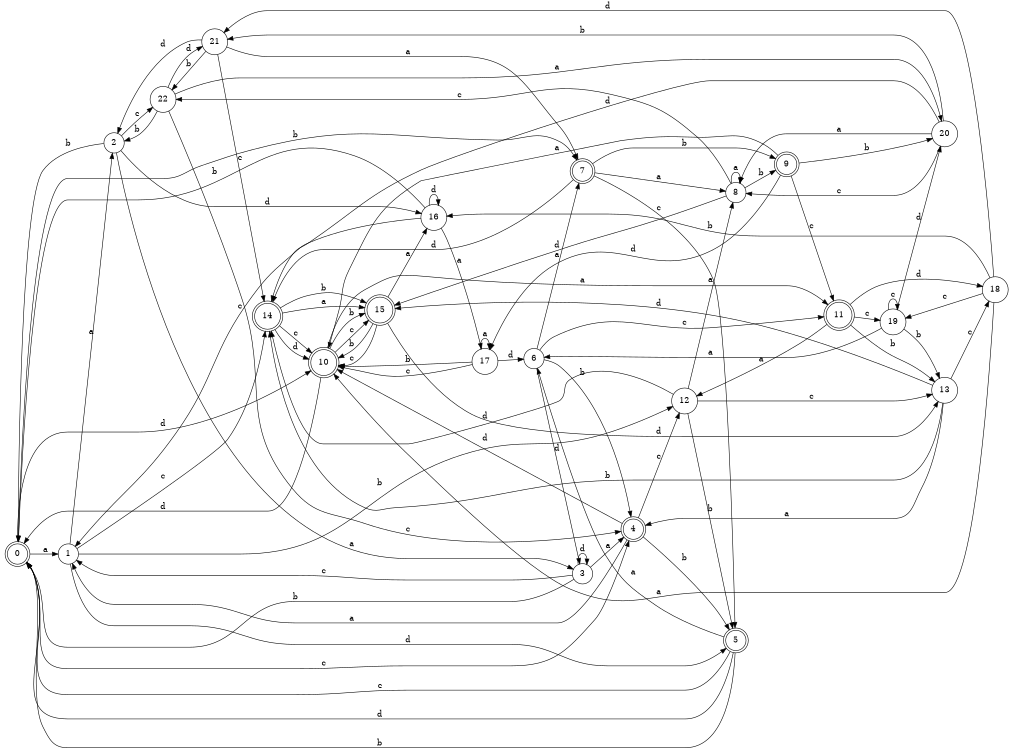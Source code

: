 digraph n19_4 {
__start0 [label="" shape="none"];

rankdir=LR;
size="8,5";

s0 [style="rounded,filled", color="black", fillcolor="white" shape="doublecircle", label="0"];
s1 [style="filled", color="black", fillcolor="white" shape="circle", label="1"];
s2 [style="filled", color="black", fillcolor="white" shape="circle", label="2"];
s3 [style="filled", color="black", fillcolor="white" shape="circle", label="3"];
s4 [style="rounded,filled", color="black", fillcolor="white" shape="doublecircle", label="4"];
s5 [style="rounded,filled", color="black", fillcolor="white" shape="doublecircle", label="5"];
s6 [style="filled", color="black", fillcolor="white" shape="circle", label="6"];
s7 [style="rounded,filled", color="black", fillcolor="white" shape="doublecircle", label="7"];
s8 [style="filled", color="black", fillcolor="white" shape="circle", label="8"];
s9 [style="rounded,filled", color="black", fillcolor="white" shape="doublecircle", label="9"];
s10 [style="rounded,filled", color="black", fillcolor="white" shape="doublecircle", label="10"];
s11 [style="rounded,filled", color="black", fillcolor="white" shape="doublecircle", label="11"];
s12 [style="filled", color="black", fillcolor="white" shape="circle", label="12"];
s13 [style="filled", color="black", fillcolor="white" shape="circle", label="13"];
s14 [style="rounded,filled", color="black", fillcolor="white" shape="doublecircle", label="14"];
s15 [style="rounded,filled", color="black", fillcolor="white" shape="doublecircle", label="15"];
s16 [style="filled", color="black", fillcolor="white" shape="circle", label="16"];
s17 [style="filled", color="black", fillcolor="white" shape="circle", label="17"];
s18 [style="filled", color="black", fillcolor="white" shape="circle", label="18"];
s19 [style="filled", color="black", fillcolor="white" shape="circle", label="19"];
s20 [style="filled", color="black", fillcolor="white" shape="circle", label="20"];
s21 [style="filled", color="black", fillcolor="white" shape="circle", label="21"];
s22 [style="filled", color="black", fillcolor="white" shape="circle", label="22"];
s0 -> s1 [label="a"];
s0 -> s7 [label="b"];
s0 -> s4 [label="c"];
s0 -> s10 [label="d"];
s1 -> s2 [label="a"];
s1 -> s12 [label="b"];
s1 -> s14 [label="c"];
s1 -> s5 [label="d"];
s2 -> s3 [label="a"];
s2 -> s0 [label="b"];
s2 -> s22 [label="c"];
s2 -> s16 [label="d"];
s3 -> s4 [label="a"];
s3 -> s0 [label="b"];
s3 -> s1 [label="c"];
s3 -> s3 [label="d"];
s4 -> s1 [label="a"];
s4 -> s5 [label="b"];
s4 -> s12 [label="c"];
s4 -> s10 [label="d"];
s5 -> s6 [label="a"];
s5 -> s0 [label="b"];
s5 -> s0 [label="c"];
s5 -> s0 [label="d"];
s6 -> s7 [label="a"];
s6 -> s4 [label="b"];
s6 -> s11 [label="c"];
s6 -> s3 [label="d"];
s7 -> s8 [label="a"];
s7 -> s9 [label="b"];
s7 -> s5 [label="c"];
s7 -> s14 [label="d"];
s8 -> s8 [label="a"];
s8 -> s9 [label="b"];
s8 -> s22 [label="c"];
s8 -> s15 [label="d"];
s9 -> s10 [label="a"];
s9 -> s20 [label="b"];
s9 -> s11 [label="c"];
s9 -> s17 [label="d"];
s10 -> s11 [label="a"];
s10 -> s15 [label="b"];
s10 -> s15 [label="c"];
s10 -> s0 [label="d"];
s11 -> s12 [label="a"];
s11 -> s13 [label="b"];
s11 -> s19 [label="c"];
s11 -> s18 [label="d"];
s12 -> s8 [label="a"];
s12 -> s5 [label="b"];
s12 -> s13 [label="c"];
s12 -> s14 [label="d"];
s13 -> s4 [label="a"];
s13 -> s14 [label="b"];
s13 -> s18 [label="c"];
s13 -> s15 [label="d"];
s14 -> s15 [label="a"];
s14 -> s15 [label="b"];
s14 -> s10 [label="c"];
s14 -> s10 [label="d"];
s15 -> s16 [label="a"];
s15 -> s10 [label="b"];
s15 -> s10 [label="c"];
s15 -> s13 [label="d"];
s16 -> s17 [label="a"];
s16 -> s0 [label="b"];
s16 -> s1 [label="c"];
s16 -> s16 [label="d"];
s17 -> s17 [label="a"];
s17 -> s10 [label="b"];
s17 -> s10 [label="c"];
s17 -> s6 [label="d"];
s18 -> s10 [label="a"];
s18 -> s16 [label="b"];
s18 -> s19 [label="c"];
s18 -> s21 [label="d"];
s19 -> s6 [label="a"];
s19 -> s13 [label="b"];
s19 -> s19 [label="c"];
s19 -> s20 [label="d"];
s20 -> s8 [label="a"];
s20 -> s21 [label="b"];
s20 -> s8 [label="c"];
s20 -> s14 [label="d"];
s21 -> s7 [label="a"];
s21 -> s22 [label="b"];
s21 -> s14 [label="c"];
s21 -> s2 [label="d"];
s22 -> s20 [label="a"];
s22 -> s2 [label="b"];
s22 -> s4 [label="c"];
s22 -> s21 [label="d"];

}
